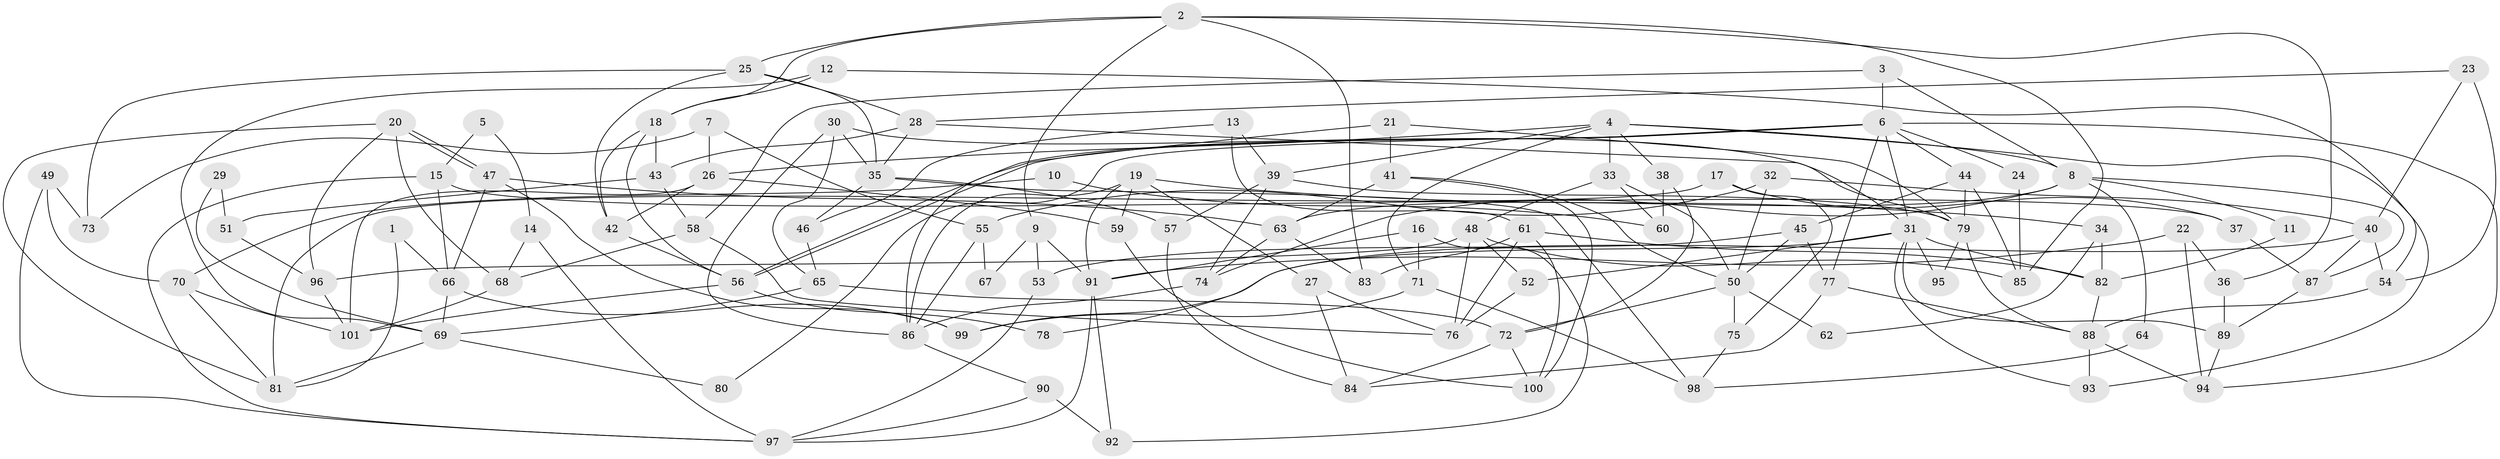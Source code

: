 // coarse degree distribution, {2: 0.12, 12: 0.04, 10: 0.04, 14: 0.02, 5: 0.14, 3: 0.3, 7: 0.06, 11: 0.04, 6: 0.1, 13: 0.02, 8: 0.02, 4: 0.1}
// Generated by graph-tools (version 1.1) at 2025/19/03/04/25 18:19:03]
// undirected, 101 vertices, 202 edges
graph export_dot {
graph [start="1"]
  node [color=gray90,style=filled];
  1;
  2;
  3;
  4;
  5;
  6;
  7;
  8;
  9;
  10;
  11;
  12;
  13;
  14;
  15;
  16;
  17;
  18;
  19;
  20;
  21;
  22;
  23;
  24;
  25;
  26;
  27;
  28;
  29;
  30;
  31;
  32;
  33;
  34;
  35;
  36;
  37;
  38;
  39;
  40;
  41;
  42;
  43;
  44;
  45;
  46;
  47;
  48;
  49;
  50;
  51;
  52;
  53;
  54;
  55;
  56;
  57;
  58;
  59;
  60;
  61;
  62;
  63;
  64;
  65;
  66;
  67;
  68;
  69;
  70;
  71;
  72;
  73;
  74;
  75;
  76;
  77;
  78;
  79;
  80;
  81;
  82;
  83;
  84;
  85;
  86;
  87;
  88;
  89;
  90;
  91;
  92;
  93;
  94;
  95;
  96;
  97;
  98;
  99;
  100;
  101;
  1 -- 81;
  1 -- 66;
  2 -- 83;
  2 -- 18;
  2 -- 9;
  2 -- 25;
  2 -- 36;
  2 -- 85;
  3 -- 6;
  3 -- 8;
  3 -- 58;
  4 -- 8;
  4 -- 26;
  4 -- 33;
  4 -- 38;
  4 -- 39;
  4 -- 71;
  4 -- 93;
  5 -- 15;
  5 -- 14;
  6 -- 56;
  6 -- 56;
  6 -- 77;
  6 -- 24;
  6 -- 31;
  6 -- 44;
  6 -- 80;
  6 -- 94;
  7 -- 55;
  7 -- 26;
  7 -- 73;
  8 -- 63;
  8 -- 87;
  8 -- 11;
  8 -- 64;
  8 -- 74;
  9 -- 53;
  9 -- 67;
  9 -- 91;
  10 -- 70;
  10 -- 60;
  11 -- 82;
  12 -- 54;
  12 -- 18;
  12 -- 69;
  13 -- 39;
  13 -- 61;
  13 -- 46;
  14 -- 68;
  14 -- 97;
  15 -- 97;
  15 -- 66;
  15 -- 37;
  16 -- 91;
  16 -- 71;
  16 -- 92;
  17 -- 37;
  17 -- 81;
  17 -- 75;
  18 -- 43;
  18 -- 42;
  18 -- 56;
  19 -- 86;
  19 -- 91;
  19 -- 27;
  19 -- 34;
  19 -- 59;
  20 -- 47;
  20 -- 47;
  20 -- 81;
  20 -- 68;
  20 -- 96;
  21 -- 79;
  21 -- 86;
  21 -- 41;
  22 -- 94;
  22 -- 36;
  22 -- 91;
  23 -- 54;
  23 -- 28;
  23 -- 40;
  24 -- 85;
  25 -- 35;
  25 -- 28;
  25 -- 42;
  25 -- 73;
  26 -- 59;
  26 -- 42;
  26 -- 101;
  27 -- 76;
  27 -- 84;
  28 -- 31;
  28 -- 35;
  28 -- 43;
  29 -- 69;
  29 -- 51;
  30 -- 35;
  30 -- 79;
  30 -- 65;
  30 -- 86;
  31 -- 93;
  31 -- 52;
  31 -- 78;
  31 -- 82;
  31 -- 89;
  31 -- 95;
  32 -- 50;
  32 -- 40;
  32 -- 55;
  33 -- 48;
  33 -- 50;
  33 -- 60;
  34 -- 82;
  34 -- 62;
  35 -- 57;
  35 -- 46;
  35 -- 98;
  36 -- 89;
  37 -- 87;
  38 -- 72;
  38 -- 60;
  39 -- 74;
  39 -- 57;
  39 -- 79;
  40 -- 99;
  40 -- 54;
  40 -- 87;
  41 -- 50;
  41 -- 63;
  41 -- 100;
  42 -- 56;
  43 -- 58;
  43 -- 51;
  44 -- 85;
  44 -- 45;
  44 -- 79;
  45 -- 50;
  45 -- 53;
  45 -- 77;
  46 -- 65;
  47 -- 66;
  47 -- 63;
  47 -- 99;
  48 -- 96;
  48 -- 52;
  48 -- 76;
  48 -- 85;
  49 -- 97;
  49 -- 73;
  49 -- 70;
  50 -- 72;
  50 -- 62;
  50 -- 75;
  51 -- 96;
  52 -- 76;
  53 -- 97;
  54 -- 88;
  55 -- 86;
  55 -- 67;
  56 -- 78;
  56 -- 101;
  57 -- 84;
  58 -- 68;
  58 -- 76;
  59 -- 100;
  61 -- 76;
  61 -- 82;
  61 -- 83;
  61 -- 100;
  63 -- 74;
  63 -- 83;
  64 -- 98;
  65 -- 69;
  65 -- 72;
  66 -- 69;
  66 -- 99;
  68 -- 101;
  69 -- 80;
  69 -- 81;
  70 -- 101;
  70 -- 81;
  71 -- 98;
  71 -- 99;
  72 -- 100;
  72 -- 84;
  74 -- 86;
  75 -- 98;
  77 -- 84;
  77 -- 88;
  79 -- 88;
  79 -- 95;
  82 -- 88;
  86 -- 90;
  87 -- 89;
  88 -- 93;
  88 -- 94;
  89 -- 94;
  90 -- 92;
  90 -- 97;
  91 -- 92;
  91 -- 97;
  96 -- 101;
}
